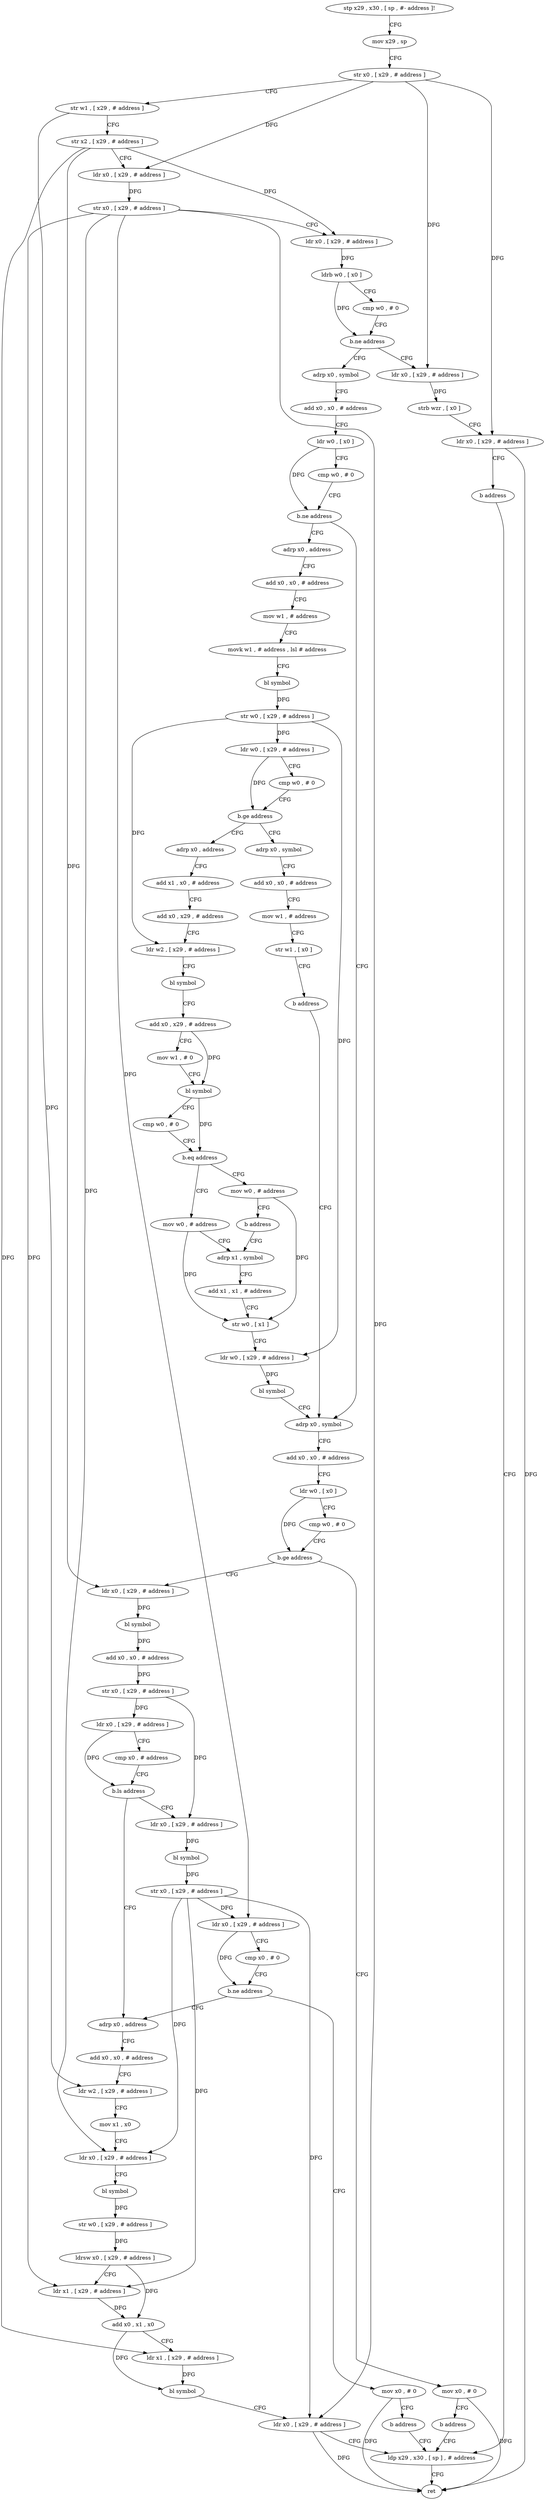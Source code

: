 digraph "func" {
"193180" [label = "stp x29 , x30 , [ sp , #- address ]!" ]
"193184" [label = "mov x29 , sp" ]
"193188" [label = "str x0 , [ x29 , # address ]" ]
"193192" [label = "str w1 , [ x29 , # address ]" ]
"193196" [label = "str x2 , [ x29 , # address ]" ]
"193200" [label = "ldr x0 , [ x29 , # address ]" ]
"193204" [label = "str x0 , [ x29 , # address ]" ]
"193208" [label = "ldr x0 , [ x29 , # address ]" ]
"193212" [label = "ldrb w0 , [ x0 ]" ]
"193216" [label = "cmp w0 , # 0" ]
"193220" [label = "b.ne address" ]
"193240" [label = "adrp x0 , symbol" ]
"193224" [label = "ldr x0 , [ x29 , # address ]" ]
"193244" [label = "add x0 , x0 , # address" ]
"193248" [label = "ldr w0 , [ x0 ]" ]
"193252" [label = "cmp w0 , # 0" ]
"193256" [label = "b.ne address" ]
"193388" [label = "adrp x0 , symbol" ]
"193260" [label = "adrp x0 , address" ]
"193228" [label = "strb wzr , [ x0 ]" ]
"193232" [label = "ldr x0 , [ x29 , # address ]" ]
"193236" [label = "b address" ]
"193528" [label = "ldp x29 , x30 , [ sp ] , # address" ]
"193392" [label = "add x0 , x0 , # address" ]
"193396" [label = "ldr w0 , [ x0 ]" ]
"193400" [label = "cmp w0 , # 0" ]
"193404" [label = "b.ge address" ]
"193416" [label = "ldr x0 , [ x29 , # address ]" ]
"193408" [label = "mov x0 , # 0" ]
"193264" [label = "add x0 , x0 , # address" ]
"193268" [label = "mov w1 , # address" ]
"193272" [label = "movk w1 , # address , lsl # address" ]
"193276" [label = "bl symbol" ]
"193280" [label = "str w0 , [ x29 , # address ]" ]
"193284" [label = "ldr w0 , [ x29 , # address ]" ]
"193288" [label = "cmp w0 , # 0" ]
"193292" [label = "b.ge address" ]
"193316" [label = "adrp x0 , address" ]
"193296" [label = "adrp x0 , symbol" ]
"193532" [label = "ret" ]
"193420" [label = "bl symbol" ]
"193424" [label = "add x0 , x0 , # address" ]
"193428" [label = "str x0 , [ x29 , # address ]" ]
"193432" [label = "ldr x0 , [ x29 , # address ]" ]
"193436" [label = "cmp x0 , # address" ]
"193440" [label = "b.ls address" ]
"193476" [label = "adrp x0 , address" ]
"193444" [label = "ldr x0 , [ x29 , # address ]" ]
"193412" [label = "b address" ]
"193320" [label = "add x1 , x0 , # address" ]
"193324" [label = "add x0 , x29 , # address" ]
"193328" [label = "ldr w2 , [ x29 , # address ]" ]
"193332" [label = "bl symbol" ]
"193336" [label = "add x0 , x29 , # address" ]
"193340" [label = "mov w1 , # 0" ]
"193344" [label = "bl symbol" ]
"193348" [label = "cmp w0 , # 0" ]
"193352" [label = "b.eq address" ]
"193364" [label = "mov w0 , # address" ]
"193356" [label = "mov w0 , # address" ]
"193300" [label = "add x0 , x0 , # address" ]
"193304" [label = "mov w1 , # address" ]
"193308" [label = "str w1 , [ x0 ]" ]
"193312" [label = "b address" ]
"193480" [label = "add x0 , x0 , # address" ]
"193484" [label = "ldr w2 , [ x29 , # address ]" ]
"193488" [label = "mov x1 , x0" ]
"193492" [label = "ldr x0 , [ x29 , # address ]" ]
"193496" [label = "bl symbol" ]
"193500" [label = "str w0 , [ x29 , # address ]" ]
"193504" [label = "ldrsw x0 , [ x29 , # address ]" ]
"193508" [label = "ldr x1 , [ x29 , # address ]" ]
"193512" [label = "add x0 , x1 , x0" ]
"193516" [label = "ldr x1 , [ x29 , # address ]" ]
"193520" [label = "bl symbol" ]
"193524" [label = "ldr x0 , [ x29 , # address ]" ]
"193448" [label = "bl symbol" ]
"193452" [label = "str x0 , [ x29 , # address ]" ]
"193456" [label = "ldr x0 , [ x29 , # address ]" ]
"193460" [label = "cmp x0 , # 0" ]
"193464" [label = "b.ne address" ]
"193468" [label = "mov x0 , # 0" ]
"193368" [label = "adrp x1 , symbol" ]
"193360" [label = "b address" ]
"193472" [label = "b address" ]
"193372" [label = "add x1 , x1 , # address" ]
"193376" [label = "str w0 , [ x1 ]" ]
"193380" [label = "ldr w0 , [ x29 , # address ]" ]
"193384" [label = "bl symbol" ]
"193180" -> "193184" [ label = "CFG" ]
"193184" -> "193188" [ label = "CFG" ]
"193188" -> "193192" [ label = "CFG" ]
"193188" -> "193200" [ label = "DFG" ]
"193188" -> "193224" [ label = "DFG" ]
"193188" -> "193232" [ label = "DFG" ]
"193192" -> "193196" [ label = "CFG" ]
"193192" -> "193484" [ label = "DFG" ]
"193196" -> "193200" [ label = "CFG" ]
"193196" -> "193208" [ label = "DFG" ]
"193196" -> "193416" [ label = "DFG" ]
"193196" -> "193516" [ label = "DFG" ]
"193200" -> "193204" [ label = "DFG" ]
"193204" -> "193208" [ label = "CFG" ]
"193204" -> "193492" [ label = "DFG" ]
"193204" -> "193508" [ label = "DFG" ]
"193204" -> "193524" [ label = "DFG" ]
"193204" -> "193456" [ label = "DFG" ]
"193208" -> "193212" [ label = "DFG" ]
"193212" -> "193216" [ label = "CFG" ]
"193212" -> "193220" [ label = "DFG" ]
"193216" -> "193220" [ label = "CFG" ]
"193220" -> "193240" [ label = "CFG" ]
"193220" -> "193224" [ label = "CFG" ]
"193240" -> "193244" [ label = "CFG" ]
"193224" -> "193228" [ label = "DFG" ]
"193244" -> "193248" [ label = "CFG" ]
"193248" -> "193252" [ label = "CFG" ]
"193248" -> "193256" [ label = "DFG" ]
"193252" -> "193256" [ label = "CFG" ]
"193256" -> "193388" [ label = "CFG" ]
"193256" -> "193260" [ label = "CFG" ]
"193388" -> "193392" [ label = "CFG" ]
"193260" -> "193264" [ label = "CFG" ]
"193228" -> "193232" [ label = "CFG" ]
"193232" -> "193236" [ label = "CFG" ]
"193232" -> "193532" [ label = "DFG" ]
"193236" -> "193528" [ label = "CFG" ]
"193528" -> "193532" [ label = "CFG" ]
"193392" -> "193396" [ label = "CFG" ]
"193396" -> "193400" [ label = "CFG" ]
"193396" -> "193404" [ label = "DFG" ]
"193400" -> "193404" [ label = "CFG" ]
"193404" -> "193416" [ label = "CFG" ]
"193404" -> "193408" [ label = "CFG" ]
"193416" -> "193420" [ label = "DFG" ]
"193408" -> "193412" [ label = "CFG" ]
"193408" -> "193532" [ label = "DFG" ]
"193264" -> "193268" [ label = "CFG" ]
"193268" -> "193272" [ label = "CFG" ]
"193272" -> "193276" [ label = "CFG" ]
"193276" -> "193280" [ label = "DFG" ]
"193280" -> "193284" [ label = "DFG" ]
"193280" -> "193328" [ label = "DFG" ]
"193280" -> "193380" [ label = "DFG" ]
"193284" -> "193288" [ label = "CFG" ]
"193284" -> "193292" [ label = "DFG" ]
"193288" -> "193292" [ label = "CFG" ]
"193292" -> "193316" [ label = "CFG" ]
"193292" -> "193296" [ label = "CFG" ]
"193316" -> "193320" [ label = "CFG" ]
"193296" -> "193300" [ label = "CFG" ]
"193420" -> "193424" [ label = "DFG" ]
"193424" -> "193428" [ label = "DFG" ]
"193428" -> "193432" [ label = "DFG" ]
"193428" -> "193444" [ label = "DFG" ]
"193432" -> "193436" [ label = "CFG" ]
"193432" -> "193440" [ label = "DFG" ]
"193436" -> "193440" [ label = "CFG" ]
"193440" -> "193476" [ label = "CFG" ]
"193440" -> "193444" [ label = "CFG" ]
"193476" -> "193480" [ label = "CFG" ]
"193444" -> "193448" [ label = "DFG" ]
"193412" -> "193528" [ label = "CFG" ]
"193320" -> "193324" [ label = "CFG" ]
"193324" -> "193328" [ label = "CFG" ]
"193328" -> "193332" [ label = "CFG" ]
"193332" -> "193336" [ label = "CFG" ]
"193336" -> "193340" [ label = "CFG" ]
"193336" -> "193344" [ label = "DFG" ]
"193340" -> "193344" [ label = "CFG" ]
"193344" -> "193348" [ label = "CFG" ]
"193344" -> "193352" [ label = "DFG" ]
"193348" -> "193352" [ label = "CFG" ]
"193352" -> "193364" [ label = "CFG" ]
"193352" -> "193356" [ label = "CFG" ]
"193364" -> "193368" [ label = "CFG" ]
"193364" -> "193376" [ label = "DFG" ]
"193356" -> "193360" [ label = "CFG" ]
"193356" -> "193376" [ label = "DFG" ]
"193300" -> "193304" [ label = "CFG" ]
"193304" -> "193308" [ label = "CFG" ]
"193308" -> "193312" [ label = "CFG" ]
"193312" -> "193388" [ label = "CFG" ]
"193480" -> "193484" [ label = "CFG" ]
"193484" -> "193488" [ label = "CFG" ]
"193488" -> "193492" [ label = "CFG" ]
"193492" -> "193496" [ label = "CFG" ]
"193496" -> "193500" [ label = "DFG" ]
"193500" -> "193504" [ label = "DFG" ]
"193504" -> "193508" [ label = "CFG" ]
"193504" -> "193512" [ label = "DFG" ]
"193508" -> "193512" [ label = "DFG" ]
"193512" -> "193516" [ label = "CFG" ]
"193512" -> "193520" [ label = "DFG" ]
"193516" -> "193520" [ label = "DFG" ]
"193520" -> "193524" [ label = "CFG" ]
"193524" -> "193528" [ label = "CFG" ]
"193524" -> "193532" [ label = "DFG" ]
"193448" -> "193452" [ label = "DFG" ]
"193452" -> "193456" [ label = "DFG" ]
"193452" -> "193492" [ label = "DFG" ]
"193452" -> "193508" [ label = "DFG" ]
"193452" -> "193524" [ label = "DFG" ]
"193456" -> "193460" [ label = "CFG" ]
"193456" -> "193464" [ label = "DFG" ]
"193460" -> "193464" [ label = "CFG" ]
"193464" -> "193476" [ label = "CFG" ]
"193464" -> "193468" [ label = "CFG" ]
"193468" -> "193472" [ label = "CFG" ]
"193468" -> "193532" [ label = "DFG" ]
"193368" -> "193372" [ label = "CFG" ]
"193360" -> "193368" [ label = "CFG" ]
"193472" -> "193528" [ label = "CFG" ]
"193372" -> "193376" [ label = "CFG" ]
"193376" -> "193380" [ label = "CFG" ]
"193380" -> "193384" [ label = "DFG" ]
"193384" -> "193388" [ label = "CFG" ]
}
